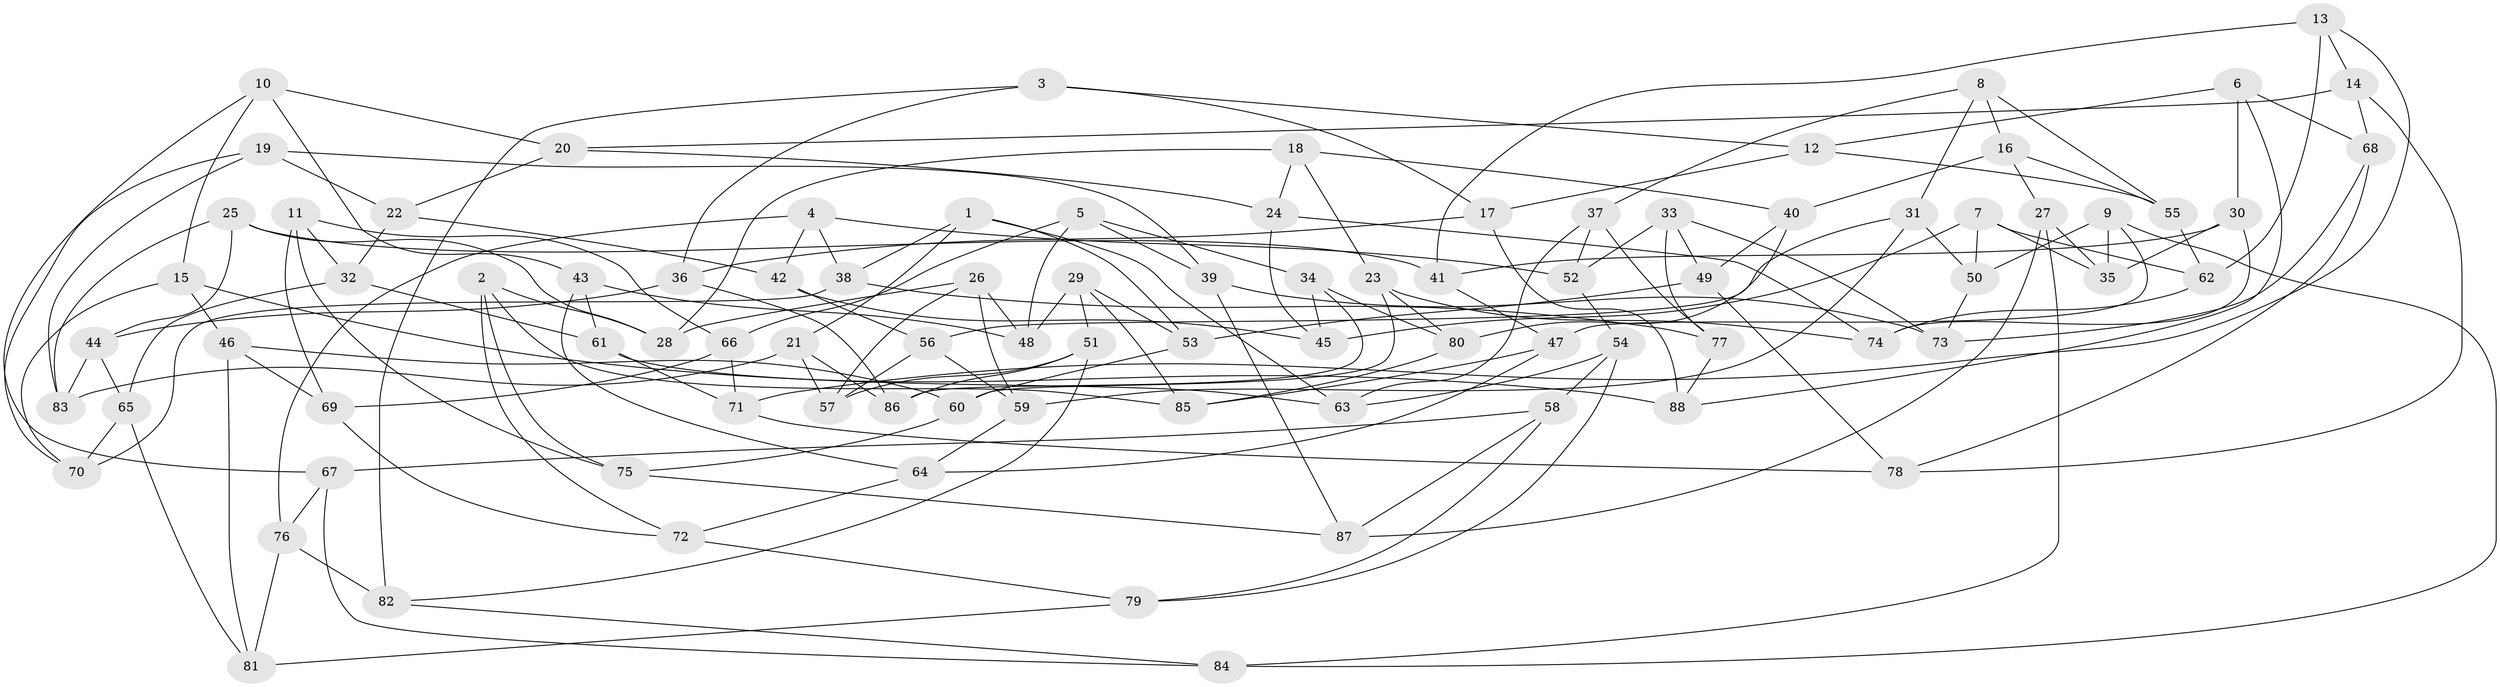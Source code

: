 // Generated by graph-tools (version 1.1) at 2025/02/03/09/25 03:02:59]
// undirected, 88 vertices, 176 edges
graph export_dot {
graph [start="1"]
  node [color=gray90,style=filled];
  1;
  2;
  3;
  4;
  5;
  6;
  7;
  8;
  9;
  10;
  11;
  12;
  13;
  14;
  15;
  16;
  17;
  18;
  19;
  20;
  21;
  22;
  23;
  24;
  25;
  26;
  27;
  28;
  29;
  30;
  31;
  32;
  33;
  34;
  35;
  36;
  37;
  38;
  39;
  40;
  41;
  42;
  43;
  44;
  45;
  46;
  47;
  48;
  49;
  50;
  51;
  52;
  53;
  54;
  55;
  56;
  57;
  58;
  59;
  60;
  61;
  62;
  63;
  64;
  65;
  66;
  67;
  68;
  69;
  70;
  71;
  72;
  73;
  74;
  75;
  76;
  77;
  78;
  79;
  80;
  81;
  82;
  83;
  84;
  85;
  86;
  87;
  88;
  1 -- 38;
  1 -- 21;
  1 -- 63;
  1 -- 53;
  2 -- 72;
  2 -- 28;
  2 -- 75;
  2 -- 85;
  3 -- 82;
  3 -- 17;
  3 -- 36;
  3 -- 12;
  4 -- 42;
  4 -- 52;
  4 -- 76;
  4 -- 38;
  5 -- 39;
  5 -- 66;
  5 -- 48;
  5 -- 34;
  6 -- 12;
  6 -- 88;
  6 -- 68;
  6 -- 30;
  7 -- 50;
  7 -- 35;
  7 -- 45;
  7 -- 62;
  8 -- 55;
  8 -- 16;
  8 -- 31;
  8 -- 37;
  9 -- 47;
  9 -- 84;
  9 -- 35;
  9 -- 50;
  10 -- 43;
  10 -- 20;
  10 -- 15;
  10 -- 67;
  11 -- 66;
  11 -- 69;
  11 -- 32;
  11 -- 75;
  12 -- 17;
  12 -- 55;
  13 -- 14;
  13 -- 41;
  13 -- 71;
  13 -- 62;
  14 -- 78;
  14 -- 20;
  14 -- 68;
  15 -- 70;
  15 -- 46;
  15 -- 88;
  16 -- 40;
  16 -- 55;
  16 -- 27;
  17 -- 88;
  17 -- 36;
  18 -- 24;
  18 -- 28;
  18 -- 23;
  18 -- 40;
  19 -- 39;
  19 -- 70;
  19 -- 83;
  19 -- 22;
  20 -- 22;
  20 -- 24;
  21 -- 57;
  21 -- 83;
  21 -- 86;
  22 -- 42;
  22 -- 32;
  23 -- 74;
  23 -- 80;
  23 -- 60;
  24 -- 45;
  24 -- 74;
  25 -- 44;
  25 -- 28;
  25 -- 83;
  25 -- 41;
  26 -- 28;
  26 -- 59;
  26 -- 48;
  26 -- 57;
  27 -- 35;
  27 -- 87;
  27 -- 84;
  29 -- 48;
  29 -- 53;
  29 -- 85;
  29 -- 51;
  30 -- 41;
  30 -- 74;
  30 -- 35;
  31 -- 56;
  31 -- 59;
  31 -- 50;
  32 -- 61;
  32 -- 65;
  33 -- 49;
  33 -- 77;
  33 -- 73;
  33 -- 52;
  34 -- 86;
  34 -- 45;
  34 -- 80;
  36 -- 86;
  36 -- 44;
  37 -- 77;
  37 -- 52;
  37 -- 63;
  38 -- 70;
  38 -- 77;
  39 -- 87;
  39 -- 73;
  40 -- 80;
  40 -- 49;
  41 -- 47;
  42 -- 45;
  42 -- 56;
  43 -- 64;
  43 -- 61;
  43 -- 48;
  44 -- 83;
  44 -- 65;
  46 -- 81;
  46 -- 69;
  46 -- 60;
  47 -- 85;
  47 -- 64;
  49 -- 53;
  49 -- 78;
  50 -- 73;
  51 -- 86;
  51 -- 57;
  51 -- 82;
  52 -- 54;
  53 -- 60;
  54 -- 58;
  54 -- 79;
  54 -- 63;
  55 -- 62;
  56 -- 59;
  56 -- 57;
  58 -- 79;
  58 -- 87;
  58 -- 67;
  59 -- 64;
  60 -- 75;
  61 -- 63;
  61 -- 71;
  62 -- 74;
  64 -- 72;
  65 -- 81;
  65 -- 70;
  66 -- 69;
  66 -- 71;
  67 -- 76;
  67 -- 84;
  68 -- 78;
  68 -- 73;
  69 -- 72;
  71 -- 78;
  72 -- 79;
  75 -- 87;
  76 -- 81;
  76 -- 82;
  77 -- 88;
  79 -- 81;
  80 -- 85;
  82 -- 84;
}
